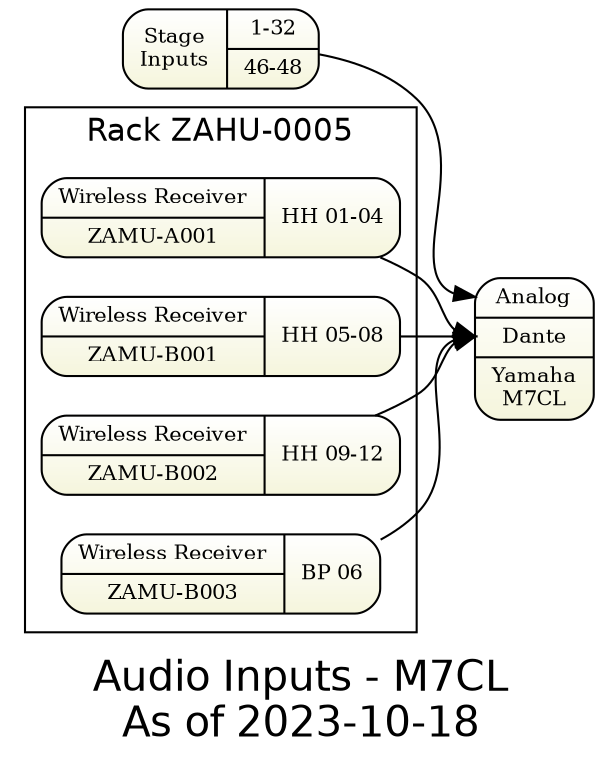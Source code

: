 digraph topology1 { 
graph [overlap = true, fontsize = 20, rankdir=LR 
      label="Audio Inputs - M7CL\nAs of 2023-10-18",
      fontname = Helvetica]

node [shape=Mrecord, tooltip="" , fontsize = 10,
      fillcolor="white:beige" , style=filled  
      gradientangle=270]

stage [label="{ Stage\nInputs
|{<o1>1-32 
| <o2>46-48   
} }"]  

m7 [label="{<a>Analog}|{<d>Dante}|Yamaha\nM7CL"   ]

subgraph cluster_rear { label="Rack ZAHU-0005" fontsize=15
  zamua001 [label="{{Wireless Receiver|ZAMU-A001}|HH 01-04}"]
  zamub001 [label="{{Wireless Receiver|ZAMU-B001}|HH 05-08} "]
  zamub002 [label="{{Wireless Receiver|ZAMU-B002}|HH 09-12}"]
  zamub003 [label="{{Wireless Receiver|ZAMU-B003}|BP 06}"]
}

{zamua001 zamub001 zamub002 zamub003 } -> m7:d

stage  -> m7:a
}